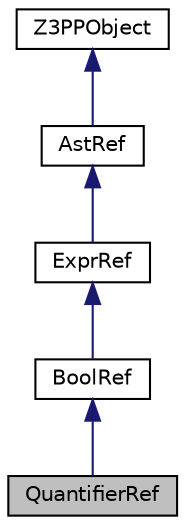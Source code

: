 digraph "QuantifierRef"
{
 // LATEX_PDF_SIZE
  edge [fontname="Helvetica",fontsize="10",labelfontname="Helvetica",labelfontsize="10"];
  node [fontname="Helvetica",fontsize="10",shape=record];
  Node1 [label="QuantifierRef",height=0.2,width=0.4,color="black", fillcolor="grey75", style="filled", fontcolor="black",tooltip="Quantifiers."];
  Node2 -> Node1 [dir="back",color="midnightblue",fontsize="10",style="solid",fontname="Helvetica"];
  Node2 [label="BoolRef",height=0.2,width=0.4,color="black", fillcolor="white", style="filled",URL="$classz3py_1_1_bool_ref.html",tooltip=" "];
  Node3 -> Node2 [dir="back",color="midnightblue",fontsize="10",style="solid",fontname="Helvetica"];
  Node3 [label="ExprRef",height=0.2,width=0.4,color="black", fillcolor="white", style="filled",URL="$classz3py_1_1_expr_ref.html",tooltip="Expressions."];
  Node4 -> Node3 [dir="back",color="midnightblue",fontsize="10",style="solid",fontname="Helvetica"];
  Node4 [label="AstRef",height=0.2,width=0.4,color="black", fillcolor="white", style="filled",URL="$classz3py_1_1_ast_ref.html",tooltip=" "];
  Node5 -> Node4 [dir="back",color="midnightblue",fontsize="10",style="solid",fontname="Helvetica"];
  Node5 [label="Z3PPObject",height=0.2,width=0.4,color="black", fillcolor="white", style="filled",URL="$classz3py_1_1_z3_p_p_object.html",tooltip="ASTs base class."];
}
